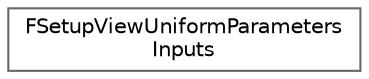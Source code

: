 digraph "Graphical Class Hierarchy"
{
 // INTERACTIVE_SVG=YES
 // LATEX_PDF_SIZE
  bgcolor="transparent";
  edge [fontname=Helvetica,fontsize=10,labelfontname=Helvetica,labelfontsize=10];
  node [fontname=Helvetica,fontsize=10,shape=box,height=0.2,width=0.4];
  rankdir="LR";
  Node0 [id="Node000000",label="FSetupViewUniformParameters\lInputs",height=0.2,width=0.4,color="grey40", fillcolor="white", style="filled",URL="$df/d70/structFSetupViewUniformParametersInputs.html",tooltip=" "];
}
